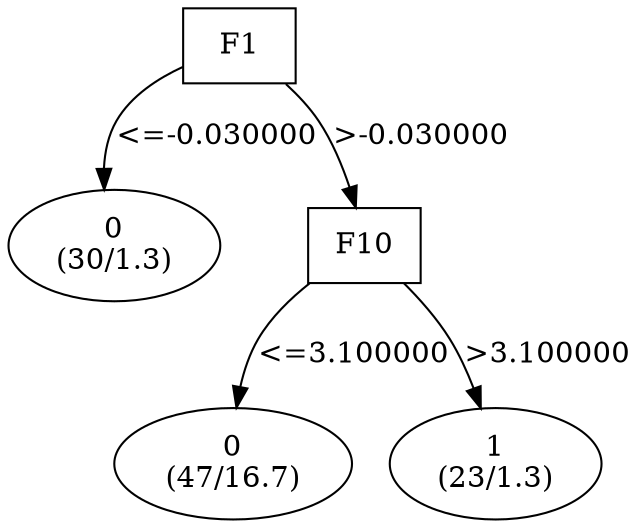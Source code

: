digraph YaDT {
n0 [ shape=box, label="F1\n"]
n0 -> n1 [label="<=-0.030000"]
n1 [ shape=ellipse, label="0\n(30/1.3)"]
n0 -> n2 [label=">-0.030000"]
n2 [ shape=box, label="F10\n"]
n2 -> n3 [label="<=3.100000"]
n3 [ shape=ellipse, label="0\n(47/16.7)"]
n2 -> n4 [label=">3.100000"]
n4 [ shape=ellipse, label="1\n(23/1.3)"]
}
